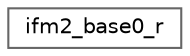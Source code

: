 digraph "Graphical Class Hierarchy"
{
 // LATEX_PDF_SIZE
  bgcolor="transparent";
  edge [fontname=Helvetica,fontsize=10,labelfontname=Helvetica,labelfontsize=10];
  node [fontname=Helvetica,fontsize=10,shape=box,height=0.2,width=0.4];
  rankdir="LR";
  Node0 [id="Node000000",label="ifm2_base0_r",height=0.2,width=0.4,color="grey40", fillcolor="white", style="filled",URL="$structifm2__base0__r.html",tooltip=" "];
}
